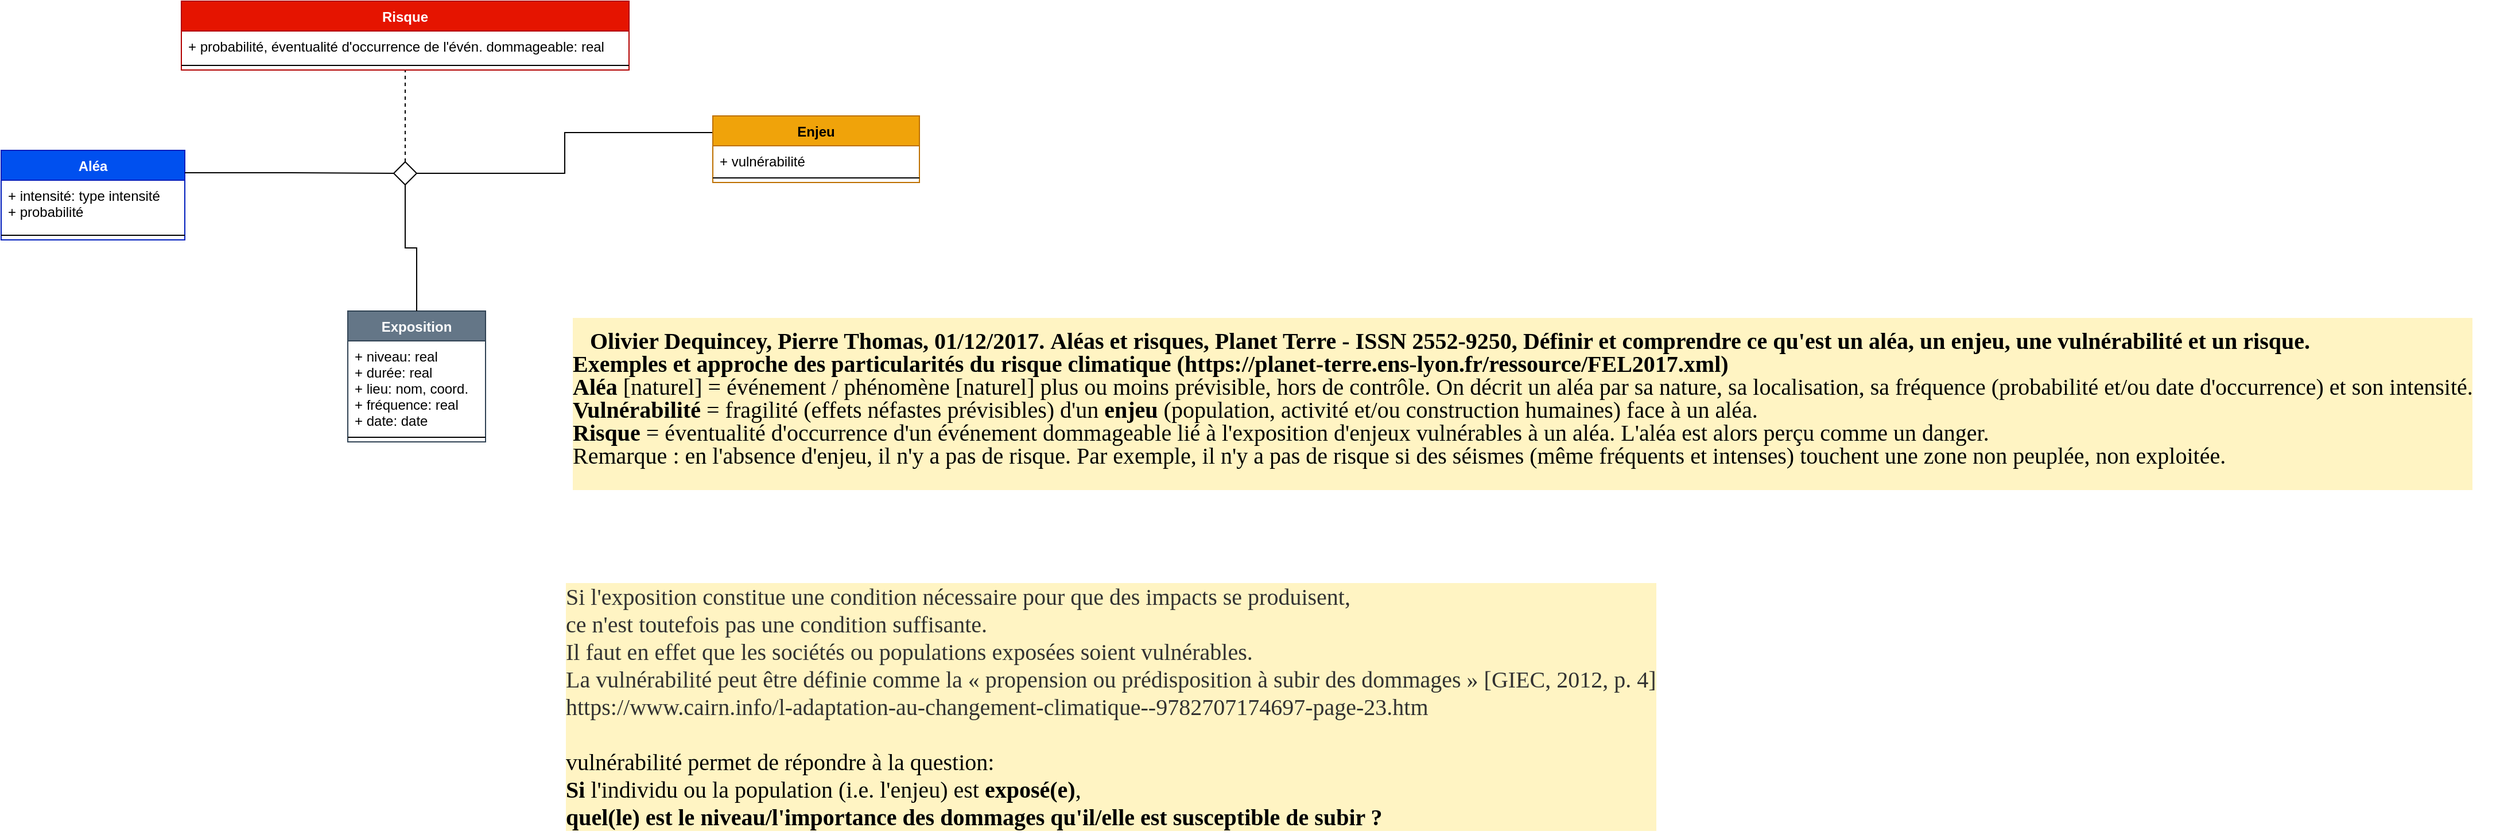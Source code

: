 <mxfile version="21.5.0" type="github">
  <diagram name="Page-1" id="yG6xuPFltWYFbB4pSRWE">
    <mxGraphModel dx="1405" dy="872" grid="1" gridSize="10" guides="1" tooltips="1" connect="1" arrows="1" fold="1" page="1" pageScale="1" pageWidth="827" pageHeight="1169" math="0" shadow="0">
      <root>
        <mxCell id="0" />
        <mxCell id="1" parent="0" />
        <mxCell id="jzoXXjVuvR-iTA8XEfTf-1" value="Exposition" style="swimlane;fontStyle=1;align=center;verticalAlign=top;childLayout=stackLayout;horizontal=1;startSize=26;horizontalStack=0;resizeParent=1;resizeParentMax=0;resizeLast=0;collapsible=1;marginBottom=0;fillColor=#647687;strokeColor=#314354;fontColor=#ffffff;" parent="1" vertex="1">
          <mxGeometry x="482" y="450" width="120" height="114" as="geometry">
            <mxRectangle x="600" y="310" width="90" height="26" as="alternateBounds" />
          </mxGeometry>
        </mxCell>
        <mxCell id="jzoXXjVuvR-iTA8XEfTf-2" value="+ niveau: real&#xa;+ durée: real&#xa;+ lieu: nom, coord.&#xa;+ fréquence: real&#xa;+ date: date" style="text;align=left;verticalAlign=top;spacingLeft=4;spacingRight=4;overflow=hidden;rotatable=0;points=[[0,0.5],[1,0.5]];portConstraint=eastwest;" parent="jzoXXjVuvR-iTA8XEfTf-1" vertex="1">
          <mxGeometry y="26" width="120" height="80" as="geometry" />
        </mxCell>
        <mxCell id="jzoXXjVuvR-iTA8XEfTf-3" value="" style="line;strokeWidth=1;fillColor=none;align=left;verticalAlign=middle;spacingTop=-1;spacingLeft=3;spacingRight=3;rotatable=0;labelPosition=right;points=[];portConstraint=eastwest;" parent="jzoXXjVuvR-iTA8XEfTf-1" vertex="1">
          <mxGeometry y="106" width="120" height="8" as="geometry" />
        </mxCell>
        <mxCell id="jzoXXjVuvR-iTA8XEfTf-4" value="Aléa" style="swimlane;fontStyle=1;align=center;verticalAlign=top;childLayout=stackLayout;horizontal=1;startSize=26;horizontalStack=0;resizeParent=1;resizeParentMax=0;resizeLast=0;collapsible=1;marginBottom=0;fillColor=#0050ef;strokeColor=#001DBC;fontColor=#ffffff;" parent="1" vertex="1">
          <mxGeometry x="180" y="310" width="160" height="78" as="geometry" />
        </mxCell>
        <mxCell id="jzoXXjVuvR-iTA8XEfTf-5" value="+ intensité: type intensité&#xa;+ probabilité" style="text;strokeColor=none;fillColor=none;align=left;verticalAlign=top;spacingLeft=4;spacingRight=4;overflow=hidden;rotatable=0;points=[[0,0.5],[1,0.5]];portConstraint=eastwest;" parent="jzoXXjVuvR-iTA8XEfTf-4" vertex="1">
          <mxGeometry y="26" width="160" height="44" as="geometry" />
        </mxCell>
        <mxCell id="jzoXXjVuvR-iTA8XEfTf-6" value="" style="line;strokeWidth=1;fillColor=none;align=left;verticalAlign=middle;spacingTop=-1;spacingLeft=3;spacingRight=3;rotatable=0;labelPosition=right;points=[];portConstraint=eastwest;" parent="jzoXXjVuvR-iTA8XEfTf-4" vertex="1">
          <mxGeometry y="70" width="160" height="8" as="geometry" />
        </mxCell>
        <mxCell id="jzoXXjVuvR-iTA8XEfTf-7" style="edgeStyle=orthogonalEdgeStyle;rounded=0;orthogonalLoop=1;jettySize=auto;html=1;exitX=0.5;exitY=0;exitDx=0;exitDy=0;endArrow=none;endFill=0;dashed=1;entryX=0.5;entryY=1;entryDx=0;entryDy=0;" parent="1" source="jzoXXjVuvR-iTA8XEfTf-9" target="jzoXXjVuvR-iTA8XEfTf-12" edge="1">
          <mxGeometry relative="1" as="geometry">
            <mxPoint x="222" y="240" as="targetPoint" />
          </mxGeometry>
        </mxCell>
        <mxCell id="jzoXXjVuvR-iTA8XEfTf-8" style="edgeStyle=elbowEdgeStyle;rounded=0;orthogonalLoop=1;jettySize=auto;html=1;exitX=1;exitY=0.5;exitDx=0;exitDy=0;entryX=0;entryY=0.25;entryDx=0;entryDy=0;endArrow=none;endFill=0;" parent="1" source="jzoXXjVuvR-iTA8XEfTf-9" target="jzoXXjVuvR-iTA8XEfTf-15" edge="1">
          <mxGeometry relative="1" as="geometry" />
        </mxCell>
        <mxCell id="jzoXXjVuvR-iTA8XEfTf-9" value="" style="rhombus;aspect=fixed;" parent="1" vertex="1">
          <mxGeometry x="522" y="320" width="20" height="20" as="geometry" />
        </mxCell>
        <mxCell id="jzoXXjVuvR-iTA8XEfTf-10" value="" style="endArrow=none;html=1;rounded=0;align=center;verticalAlign=bottom;labelBackgroundColor=none;exitX=1;exitY=0.25;exitDx=0;exitDy=0;edgeStyle=elbowEdgeStyle;" parent="1" source="jzoXXjVuvR-iTA8XEfTf-4" target="jzoXXjVuvR-iTA8XEfTf-9" edge="1">
          <mxGeometry relative="1" as="geometry">
            <mxPoint x="112" y="290" as="sourcePoint" />
          </mxGeometry>
        </mxCell>
        <mxCell id="jzoXXjVuvR-iTA8XEfTf-11" value="" style="endArrow=none;html=1;rounded=0;align=center;verticalAlign=bottom;labelBackgroundColor=none;entryX=0.5;entryY=0;entryDx=0;entryDy=0;edgeStyle=elbowEdgeStyle;elbow=vertical;" parent="1" source="jzoXXjVuvR-iTA8XEfTf-9" target="jzoXXjVuvR-iTA8XEfTf-1" edge="1">
          <mxGeometry relative="1" as="geometry">
            <mxPoint x="292" y="330" as="targetPoint" />
          </mxGeometry>
        </mxCell>
        <mxCell id="jzoXXjVuvR-iTA8XEfTf-12" value="Risque" style="swimlane;fontStyle=1;align=center;verticalAlign=top;childLayout=stackLayout;horizontal=1;startSize=26;horizontalStack=0;resizeParent=1;resizeParentMax=0;resizeLast=0;collapsible=1;marginBottom=0;fillColor=#e51400;strokeColor=#B20000;fontColor=#ffffff;" parent="1" vertex="1">
          <mxGeometry x="337" y="180" width="390" height="60" as="geometry" />
        </mxCell>
        <mxCell id="jzoXXjVuvR-iTA8XEfTf-13" value="+ probabilité, éventualité d&#39;occurrence de l&#39;évén. dommageable: real" style="text;strokeColor=none;fillColor=none;align=left;verticalAlign=top;spacingLeft=4;spacingRight=4;overflow=hidden;rotatable=0;points=[[0,0.5],[1,0.5]];portConstraint=eastwest;" parent="jzoXXjVuvR-iTA8XEfTf-12" vertex="1">
          <mxGeometry y="26" width="390" height="26" as="geometry" />
        </mxCell>
        <mxCell id="jzoXXjVuvR-iTA8XEfTf-14" value="" style="line;strokeWidth=1;fillColor=none;align=left;verticalAlign=middle;spacingTop=-1;spacingLeft=3;spacingRight=3;rotatable=0;labelPosition=right;points=[];portConstraint=eastwest;" parent="jzoXXjVuvR-iTA8XEfTf-12" vertex="1">
          <mxGeometry y="52" width="390" height="8" as="geometry" />
        </mxCell>
        <mxCell id="jzoXXjVuvR-iTA8XEfTf-15" value="Enjeu" style="swimlane;fontStyle=1;align=center;verticalAlign=top;childLayout=stackLayout;horizontal=1;startSize=26;horizontalStack=0;resizeParent=1;resizeParentMax=0;resizeLast=0;collapsible=1;marginBottom=0;fillColor=#f0a30a;strokeColor=#BD7000;fontColor=#000000;" parent="1" vertex="1">
          <mxGeometry x="800" y="280" width="180" height="58" as="geometry" />
        </mxCell>
        <mxCell id="jzoXXjVuvR-iTA8XEfTf-16" value="+ vulnérabilité " style="text;strokeColor=none;fillColor=none;align=left;verticalAlign=top;spacingLeft=4;spacingRight=4;overflow=hidden;rotatable=0;points=[[0,0.5],[1,0.5]];portConstraint=eastwest;" parent="jzoXXjVuvR-iTA8XEfTf-15" vertex="1">
          <mxGeometry y="26" width="180" height="24" as="geometry" />
        </mxCell>
        <mxCell id="jzoXXjVuvR-iTA8XEfTf-17" value="" style="line;strokeWidth=1;fillColor=none;align=left;verticalAlign=middle;spacingTop=-1;spacingLeft=3;spacingRight=3;rotatable=0;labelPosition=right;points=[];portConstraint=eastwest;" parent="jzoXXjVuvR-iTA8XEfTf-15" vertex="1">
          <mxGeometry y="50" width="180" height="8" as="geometry" />
        </mxCell>
        <mxCell id="jzoXXjVuvR-iTA8XEfTf-18" value="&lt;span style=&quot;font-size: 20px;&quot;&gt;&lt;font style=&quot;font-size: 20px;&quot; face=&quot;Times New Roman&quot;&gt;&lt;font style=&quot;font-size: 20px;&quot; color=&quot;#323232&quot;&gt;&lt;span style=&quot;&quot;&gt;Si l&#39;exposition constitue une condition nécessaire pour que des impacts se produisent,&lt;/span&gt;&lt;/font&gt;&lt;br&gt;&lt;font style=&quot;font-size: 20px;&quot; color=&quot;#323232&quot;&gt;&lt;span style=&quot;&quot;&gt;ce n&#39;est toutefois pas une condition suffisante.&lt;/span&gt;&lt;/font&gt;&lt;br&gt;&lt;font style=&quot;font-size: 20px;&quot; color=&quot;#323232&quot;&gt;&lt;span style=&quot;&quot;&gt;Il faut en effet&amp;nbsp;que les sociétés ou populations exposées soient vulnérables.&lt;/span&gt;&lt;/font&gt;&lt;br&gt;&lt;font style=&quot;font-size: 20px;&quot; color=&quot;#323232&quot;&gt;&lt;span style=&quot;&quot;&gt;La vulnérabilité peut être définie comme la «&amp;nbsp;propension ou prédisposition à subir des dommages&amp;nbsp;» [GIEC, 2012, p.&amp;nbsp;4]&lt;/span&gt;&lt;/font&gt;&lt;br&gt;&lt;font style=&quot;font-size: 20px;&quot; color=&quot;#323232&quot;&gt;&lt;span style=&quot;&quot;&gt;https://www.cairn.info/l-adaptation-au-changement-climatique--9782707174697-page-23.htm&lt;br&gt;&lt;/span&gt;&lt;/font&gt;&lt;br&gt;vulnérabilité permet de répondre à la question:&lt;br&gt;&lt;b&gt;Si&lt;/b&gt; l&#39;individu ou la population (i.e. l&#39;enjeu) est &lt;b&gt;exposé(e)&lt;/b&gt;,&lt;br&gt;&lt;b&gt;quel(le) est le niveau/l&#39;importance des dommages qu&#39;il/elle est susceptible de subir ?&lt;/b&gt;&lt;/font&gt;&lt;br&gt;&lt;/span&gt;" style="text;html=1;align=left;verticalAlign=middle;resizable=0;points=[];autosize=1;strokeColor=none;fillColor=none;labelBackgroundColor=#FFF4C3;" parent="1" vertex="1">
          <mxGeometry x="670" y="679" width="970" height="230" as="geometry" />
        </mxCell>
        <mxCell id="jzoXXjVuvR-iTA8XEfTf-19" value="&lt;p style=&quot;margin: 0.5em 0px 1em; padding: 0px; text-indent: 15px; line-height: 100%;&quot;&gt;&lt;b&gt;Olivier Dequincey, Pierre Thomas, 01/12/2017.&amp;nbsp;&lt;/b&gt;&lt;b&gt;Aléas et risques, Planet Terre - ISSN 2552-9250,&amp;nbsp;&lt;/b&gt;&lt;b&gt;Définir et comprendre ce qu&#39;est un aléa, un enjeu, une vulnérabilité et un risque.&lt;/b&gt;&lt;br&gt;&lt;b&gt;Exemples et approche des particularités du risque climatique (&lt;/b&gt;&lt;b&gt;https://planet-terre.ens-lyon.fr/ressource/FEL2017.xml)&amp;nbsp;&lt;/b&gt;&lt;br&gt;&lt;span style=&quot;margin: 0px; padding: 0px;&quot; class=&quot;bold&quot;&gt;&lt;strong style=&quot;margin: 0px; padding: 0px;&quot;&gt;Aléa&lt;/strong&gt;&lt;/span&gt;&amp;nbsp;[naturel] = événement / phénomène [naturel] plus ou moins prévisible, hors de contrôle. On décrit un aléa par sa nature, sa localisation, sa fréquence (probabilité et/ou date d&#39;occurrence) et son intensité.&lt;br&gt;&lt;span style=&quot;margin: 0px; padding: 0px;&quot; class=&quot;bold&quot;&gt;&lt;strong style=&quot;margin: 0px; padding: 0px;&quot;&gt;Vulnérabilité&lt;/strong&gt;&lt;/span&gt;&amp;nbsp;= fragilité (effets néfastes prévisibles) d&#39;un&amp;nbsp;&lt;span style=&quot;margin: 0px; padding: 0px;&quot; class=&quot;bold&quot;&gt;&lt;strong style=&quot;margin: 0px; padding: 0px;&quot;&gt;enjeu&lt;/strong&gt;&lt;/span&gt;&amp;nbsp;(population, activité et/ou construction humaines) face à un aléa.&lt;br&gt;&lt;span style=&quot;margin: 0px; padding: 0px;&quot; class=&quot;bold&quot;&gt;&lt;strong style=&quot;margin: 0px; padding: 0px;&quot;&gt;Risque&lt;/strong&gt;&lt;/span&gt;&amp;nbsp;= éventualité d&#39;occurrence d&#39;un événement dommageable lié à l&#39;exposition d&#39;enjeux vulnérables à un aléa. L&#39;aléa est alors perçu comme un danger.&lt;br&gt;Remarque&amp;nbsp;: en l&#39;absence d&#39;enjeu, il n&#39;y a pas de risque. Par exemple, il n&#39;y a pas de risque si des séismes (même fréquents et intenses) touchent une zone non peuplée, non exploitée.&lt;br&gt;&lt;/p&gt;" style="text;html=1;align=left;verticalAlign=middle;resizable=0;points=[];autosize=1;strokeColor=none;fillColor=none;fontSize=20;fontFamily=Times New Roman;labelBackgroundColor=#FFF4C3;" parent="1" vertex="1">
          <mxGeometry x="676" y="450" width="1680" height="160" as="geometry" />
        </mxCell>
      </root>
    </mxGraphModel>
  </diagram>
</mxfile>
